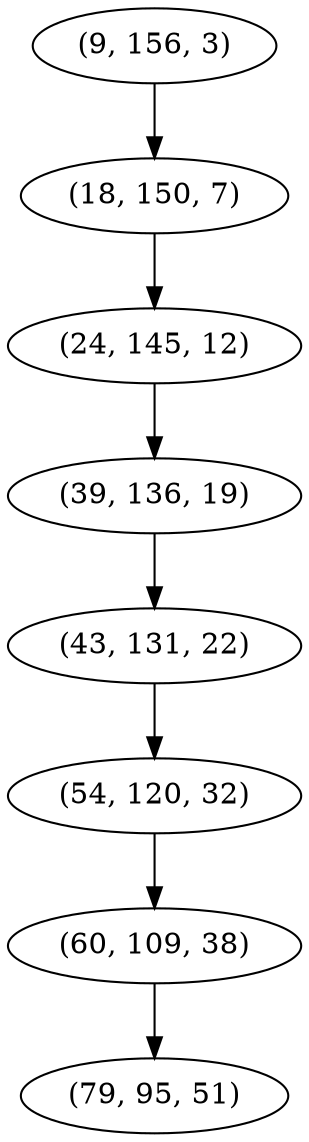 digraph tree {
    "(9, 156, 3)";
    "(18, 150, 7)";
    "(24, 145, 12)";
    "(39, 136, 19)";
    "(43, 131, 22)";
    "(54, 120, 32)";
    "(60, 109, 38)";
    "(79, 95, 51)";
    "(9, 156, 3)" -> "(18, 150, 7)";
    "(18, 150, 7)" -> "(24, 145, 12)";
    "(24, 145, 12)" -> "(39, 136, 19)";
    "(39, 136, 19)" -> "(43, 131, 22)";
    "(43, 131, 22)" -> "(54, 120, 32)";
    "(54, 120, 32)" -> "(60, 109, 38)";
    "(60, 109, 38)" -> "(79, 95, 51)";
}
